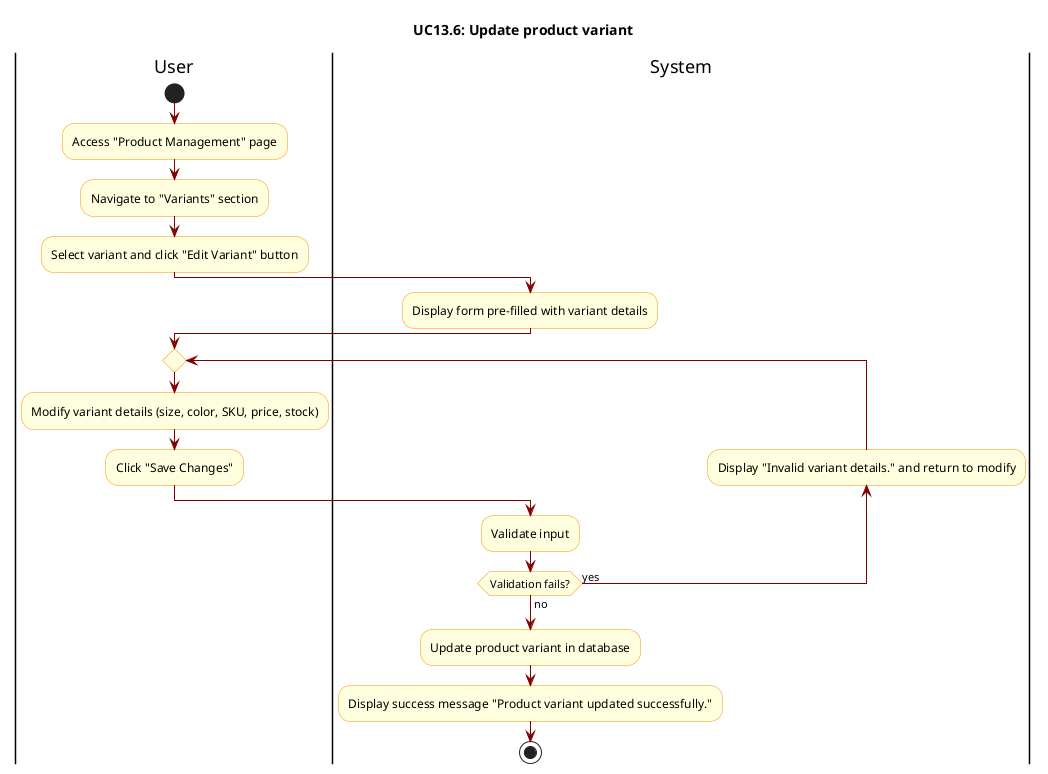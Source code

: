 @startuml

skinparam ActivityBackgroundColor LightYellow
skinparam ActivityBorderColor DarkOrange
skinparam ArrowColor Maroon

title UC13.6: Update product variant

|User|
start
:Access "Product Management" page;
:Navigate to "Variants" section;
:Select variant and click "Edit Variant" button;

|System|
:Display form pre-filled with variant details;

|User|
repeat
    :Modify variant details (size, color, SKU, price, stock);
    :Click "Save Changes";
    |System|
    :Validate input;
    backward :Display "Invalid variant details." and return to modify;
repeat while (Validation fails?) is (yes) not (no)

|System|
:Update product variant in database;
:Display success message "Product variant updated successfully.";
stop

@enduml
